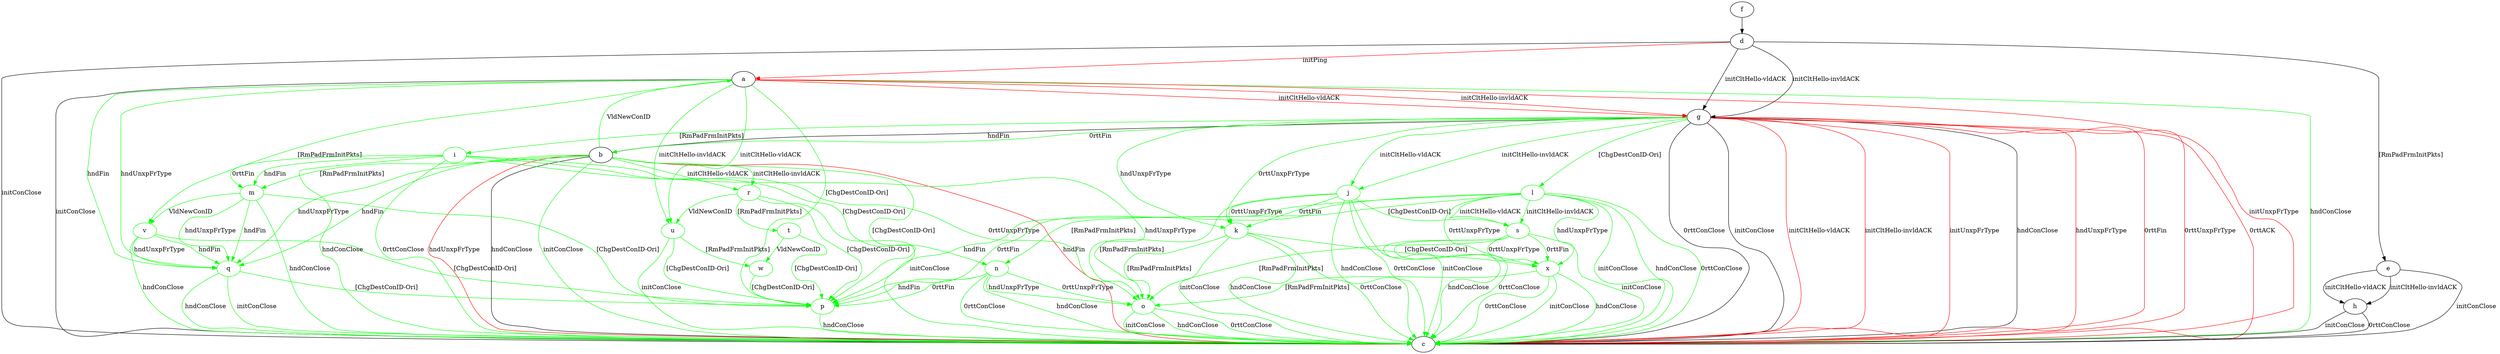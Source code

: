 digraph "" {
	a -> c	[key=0,
		label="initConClose "];
	a -> c	[key=1,
		color=green,
		label="hndConClose "];
	a -> c	[key=2,
		color=red,
		label="initUnxpFrType "];
	a -> g	[key=0,
		color=red,
		label="initCltHello-vldACK "];
	a -> g	[key=1,
		color=red,
		label="initCltHello-invldACK "];
	p	[color=green];
	a -> p	[key=0,
		color=green,
		label="[ChgDestConID-Ori] "];
	q	[color=green];
	a -> q	[key=0,
		color=green,
		label="hndFin "];
	a -> q	[key=1,
		color=green,
		label="hndUnxpFrType "];
	u	[color=green];
	a -> u	[key=0,
		color=green,
		label="initCltHello-vldACK "];
	a -> u	[key=1,
		color=green,
		label="initCltHello-invldACK "];
	v	[color=green];
	a -> v	[key=0,
		color=green,
		label="[RmPadFrmInitPkts] "];
	b -> a	[key=0,
		color=green,
		label="VldNewConID "];
	b -> c	[key=0,
		label="hndConClose "];
	b -> c	[key=1,
		color=green,
		label="initConClose "];
	b -> c	[key=2,
		color=red,
		label="hndFin "];
	b -> c	[key=3,
		color=red,
		label="hndUnxpFrType "];
	m	[color=green];
	b -> m	[key=0,
		color=green,
		label="[RmPadFrmInitPkts] "];
	b -> p	[key=0,
		color=green,
		label="[ChgDestConID-Ori] "];
	b -> q	[key=0,
		color=green,
		label="hndFin "];
	b -> q	[key=1,
		color=green,
		label="hndUnxpFrType "];
	r	[color=green];
	b -> r	[key=0,
		color=green,
		label="initCltHello-vldACK "];
	b -> r	[key=1,
		color=green,
		label="initCltHello-invldACK "];
	d -> a	[key=0,
		color=red,
		label="initPing "];
	d -> c	[key=0,
		label="initConClose "];
	d -> e	[key=0,
		label="[RmPadFrmInitPkts] "];
	d -> g	[key=0,
		label="initCltHello-vldACK "];
	d -> g	[key=1,
		label="initCltHello-invldACK "];
	e -> c	[key=0,
		label="initConClose "];
	e -> h	[key=0,
		label="initCltHello-vldACK "];
	e -> h	[key=1,
		label="initCltHello-invldACK "];
	f -> d	[key=0];
	g -> b	[key=0,
		label="hndFin "];
	g -> b	[key=1,
		color=green,
		label="0rttFin "];
	g -> c	[key=0,
		label="initConClose "];
	g -> c	[key=1,
		label="hndConClose "];
	g -> c	[key=2,
		label="0rttConClose "];
	g -> c	[key=3,
		color=red,
		label="initCltHello-vldACK "];
	g -> c	[key=4,
		color=red,
		label="initCltHello-invldACK "];
	g -> c	[key=5,
		color=red,
		label="initUnxpFrType "];
	g -> c	[key=6,
		color=red,
		label="hndUnxpFrType "];
	g -> c	[key=7,
		color=red,
		label="0rttFin "];
	g -> c	[key=8,
		color=red,
		label="0rttUnxpFrType "];
	g -> c	[key=9,
		color=red,
		label="0rttACK "];
	i	[color=green];
	g -> i	[key=0,
		color=green,
		label="[RmPadFrmInitPkts] "];
	j	[color=green];
	g -> j	[key=0,
		color=green,
		label="initCltHello-vldACK "];
	g -> j	[key=1,
		color=green,
		label="initCltHello-invldACK "];
	k	[color=green];
	g -> k	[key=0,
		color=green,
		label="hndUnxpFrType "];
	g -> k	[key=1,
		color=green,
		label="0rttUnxpFrType "];
	l	[color=green];
	g -> l	[key=0,
		color=green,
		label="[ChgDestConID-Ori] "];
	h -> c	[key=0,
		label="initConClose "];
	h -> c	[key=1,
		label="0rttConClose "];
	i -> c	[key=0,
		color=green,
		label="hndConClose "];
	i -> c	[key=1,
		color=green,
		label="0rttConClose "];
	i -> m	[key=0,
		color=green,
		label="hndFin "];
	i -> m	[key=1,
		color=green,
		label="0rttFin "];
	n	[color=green];
	i -> n	[key=0,
		color=green,
		label="[ChgDestConID-Ori] "];
	o	[color=green];
	i -> o	[key=0,
		color=green,
		label="hndUnxpFrType "];
	i -> o	[key=1,
		color=green,
		label="0rttUnxpFrType "];
	j -> c	[key=0,
		color=green,
		label="initConClose "];
	j -> c	[key=1,
		color=green,
		label="hndConClose "];
	j -> c	[key=2,
		color=green,
		label="0rttConClose "];
	j -> k	[key=0,
		color=green,
		label="0rttFin "];
	j -> k	[key=1,
		color=green,
		label="0rttUnxpFrType "];
	j -> o	[key=0,
		color=green,
		label="[RmPadFrmInitPkts] "];
	s	[color=green];
	j -> s	[key=0,
		color=green,
		label="[ChgDestConID-Ori] "];
	k -> c	[key=0,
		color=green,
		label="initConClose "];
	k -> c	[key=1,
		color=green,
		label="hndConClose "];
	k -> c	[key=2,
		color=green,
		label="0rttConClose "];
	k -> o	[key=0,
		color=green,
		label="[RmPadFrmInitPkts] "];
	x	[color=green];
	k -> x	[key=0,
		color=green,
		label="[ChgDestConID-Ori] "];
	l -> c	[key=0,
		color=green,
		label="initConClose "];
	l -> c	[key=1,
		color=green,
		label="hndConClose "];
	l -> c	[key=2,
		color=green,
		label="0rttConClose "];
	l -> n	[key=0,
		color=green,
		label="[RmPadFrmInitPkts] "];
	l -> p	[key=0,
		color=green,
		label="hndFin "];
	l -> p	[key=1,
		color=green,
		label="0rttFin "];
	l -> s	[key=0,
		color=green,
		label="initCltHello-vldACK "];
	l -> s	[key=1,
		color=green,
		label="initCltHello-invldACK "];
	l -> x	[key=0,
		color=green,
		label="hndUnxpFrType "];
	l -> x	[key=1,
		color=green,
		label="0rttUnxpFrType "];
	m -> c	[key=0,
		color=green,
		label="hndConClose "];
	m -> p	[key=0,
		color=green,
		label="[ChgDestConID-Ori] "];
	m -> q	[key=0,
		color=green,
		label="hndFin "];
	m -> q	[key=1,
		color=green,
		label="hndUnxpFrType "];
	m -> v	[key=0,
		color=green,
		label="VldNewConID "];
	n -> c	[key=0,
		color=green,
		label="hndConClose "];
	n -> c	[key=1,
		color=green,
		label="0rttConClose "];
	n -> o	[key=0,
		color=green,
		label="hndUnxpFrType "];
	n -> o	[key=1,
		color=green,
		label="0rttUnxpFrType "];
	n -> p	[key=0,
		color=green,
		label="hndFin "];
	n -> p	[key=1,
		color=green,
		label="0rttFin "];
	o -> c	[key=0,
		color=green,
		label="initConClose "];
	o -> c	[key=1,
		color=green,
		label="hndConClose "];
	o -> c	[key=2,
		color=green,
		label="0rttConClose "];
	p -> c	[key=0,
		color=green,
		label="hndConClose "];
	q -> c	[key=0,
		color=green,
		label="initConClose "];
	q -> c	[key=1,
		color=green,
		label="hndConClose "];
	q -> p	[key=0,
		color=green,
		label="[ChgDestConID-Ori] "];
	r -> c	[key=0,
		color=green,
		label="initConClose "];
	r -> p	[key=0,
		color=green,
		label="[ChgDestConID-Ori] "];
	t	[color=green];
	r -> t	[key=0,
		color=green,
		label="[RmPadFrmInitPkts] "];
	r -> u	[key=0,
		color=green,
		label="VldNewConID "];
	s -> c	[key=0,
		color=green,
		label="initConClose "];
	s -> c	[key=1,
		color=green,
		label="hndConClose "];
	s -> c	[key=2,
		color=green,
		label="0rttConClose "];
	s -> o	[key=0,
		color=green,
		label="[RmPadFrmInitPkts] "];
	s -> x	[key=0,
		color=green,
		label="0rttFin "];
	s -> x	[key=1,
		color=green,
		label="0rttUnxpFrType "];
	t -> p	[key=0,
		color=green,
		label="[ChgDestConID-Ori] "];
	w	[color=green];
	t -> w	[key=0,
		color=green,
		label="VldNewConID "];
	u -> c	[key=0,
		color=green,
		label="initConClose "];
	u -> p	[key=0,
		color=green,
		label="[ChgDestConID-Ori] "];
	u -> w	[key=0,
		color=green,
		label="[RmPadFrmInitPkts] "];
	v -> c	[key=0,
		color=green,
		label="hndConClose "];
	v -> p	[key=0,
		color=green,
		label="[ChgDestConID-Ori] "];
	v -> q	[key=0,
		color=green,
		label="hndFin "];
	v -> q	[key=1,
		color=green,
		label="hndUnxpFrType "];
	w -> p	[key=0,
		color=green,
		label="[ChgDestConID-Ori] "];
	x -> c	[key=0,
		color=green,
		label="initConClose "];
	x -> c	[key=1,
		color=green,
		label="hndConClose "];
	x -> c	[key=2,
		color=green,
		label="0rttConClose "];
	x -> o	[key=0,
		color=green,
		label="[RmPadFrmInitPkts] "];
}
